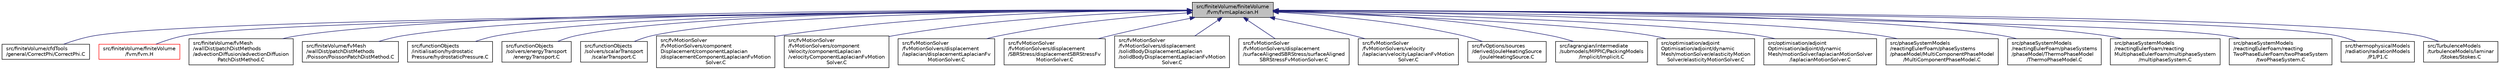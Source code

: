 digraph "src/finiteVolume/finiteVolume/fvm/fvmLaplacian.H"
{
  bgcolor="transparent";
  edge [fontname="Helvetica",fontsize="10",labelfontname="Helvetica",labelfontsize="10"];
  node [fontname="Helvetica",fontsize="10",shape=record];
  Node1 [label="src/finiteVolume/finiteVolume\l/fvm/fvmLaplacian.H",height=0.2,width=0.4,color="black", fillcolor="grey75", style="filled" fontcolor="black"];
  Node1 -> Node2 [dir="back",color="midnightblue",fontsize="10",style="solid",fontname="Helvetica"];
  Node2 [label="src/finiteVolume/cfdTools\l/general/CorrectPhi/CorrectPhi.C",height=0.2,width=0.4,color="black",URL="$CorrectPhi_8C.html"];
  Node1 -> Node3 [dir="back",color="midnightblue",fontsize="10",style="solid",fontname="Helvetica"];
  Node3 [label="src/finiteVolume/finiteVolume\l/fvm/fvm.H",height=0.2,width=0.4,color="red",URL="$fvm_8H.html"];
  Node1 -> Node4 [dir="back",color="midnightblue",fontsize="10",style="solid",fontname="Helvetica"];
  Node4 [label="src/finiteVolume/fvMesh\l/wallDist/patchDistMethods\l/advectionDiffusion/advectionDiffusion\lPatchDistMethod.C",height=0.2,width=0.4,color="black",URL="$advectionDiffusionPatchDistMethod_8C.html"];
  Node1 -> Node5 [dir="back",color="midnightblue",fontsize="10",style="solid",fontname="Helvetica"];
  Node5 [label="src/finiteVolume/fvMesh\l/wallDist/patchDistMethods\l/Poisson/PoissonPatchDistMethod.C",height=0.2,width=0.4,color="black",URL="$PoissonPatchDistMethod_8C.html"];
  Node1 -> Node6 [dir="back",color="midnightblue",fontsize="10",style="solid",fontname="Helvetica"];
  Node6 [label="src/functionObjects\l/initialisation/hydrostatic\lPressure/hydrostaticPressure.C",height=0.2,width=0.4,color="black",URL="$hydrostaticPressure_8C.html"];
  Node1 -> Node7 [dir="back",color="midnightblue",fontsize="10",style="solid",fontname="Helvetica"];
  Node7 [label="src/functionObjects\l/solvers/energyTransport\l/energyTransport.C",height=0.2,width=0.4,color="black",URL="$energyTransport_8C.html"];
  Node1 -> Node8 [dir="back",color="midnightblue",fontsize="10",style="solid",fontname="Helvetica"];
  Node8 [label="src/functionObjects\l/solvers/scalarTransport\l/scalarTransport.C",height=0.2,width=0.4,color="black",URL="$scalarTransport_8C.html"];
  Node1 -> Node9 [dir="back",color="midnightblue",fontsize="10",style="solid",fontname="Helvetica"];
  Node9 [label="src/fvMotionSolver\l/fvMotionSolvers/component\lDisplacement/componentLaplacian\l/displacementComponentLaplacianFvMotion\lSolver.C",height=0.2,width=0.4,color="black",URL="$displacementComponentLaplacianFvMotionSolver_8C.html"];
  Node1 -> Node10 [dir="back",color="midnightblue",fontsize="10",style="solid",fontname="Helvetica"];
  Node10 [label="src/fvMotionSolver\l/fvMotionSolvers/component\lVelocity/componentLaplacian\l/velocityComponentLaplacianFvMotion\lSolver.C",height=0.2,width=0.4,color="black",URL="$velocityComponentLaplacianFvMotionSolver_8C.html"];
  Node1 -> Node11 [dir="back",color="midnightblue",fontsize="10",style="solid",fontname="Helvetica"];
  Node11 [label="src/fvMotionSolver\l/fvMotionSolvers/displacement\l/laplacian/displacementLaplacianFv\lMotionSolver.C",height=0.2,width=0.4,color="black",URL="$displacementLaplacianFvMotionSolver_8C.html"];
  Node1 -> Node12 [dir="back",color="midnightblue",fontsize="10",style="solid",fontname="Helvetica"];
  Node12 [label="src/fvMotionSolver\l/fvMotionSolvers/displacement\l/SBRStress/displacementSBRStressFv\lMotionSolver.C",height=0.2,width=0.4,color="black",URL="$displacementSBRStressFvMotionSolver_8C.html"];
  Node1 -> Node13 [dir="back",color="midnightblue",fontsize="10",style="solid",fontname="Helvetica"];
  Node13 [label="src/fvMotionSolver\l/fvMotionSolvers/displacement\l/solidBodyDisplacementLaplacian\l/solidBodyDisplacementLaplacianFvMotion\lSolver.C",height=0.2,width=0.4,color="black",URL="$solidBodyDisplacementLaplacianFvMotionSolver_8C.html"];
  Node1 -> Node14 [dir="back",color="midnightblue",fontsize="10",style="solid",fontname="Helvetica"];
  Node14 [label="src/fvMotionSolver\l/fvMotionSolvers/displacement\l/surfaceAlignedSBRStress/surfaceAligned\lSBRStressFvMotionSolver.C",height=0.2,width=0.4,color="black",URL="$surfaceAlignedSBRStressFvMotionSolver_8C.html"];
  Node1 -> Node15 [dir="back",color="midnightblue",fontsize="10",style="solid",fontname="Helvetica"];
  Node15 [label="src/fvMotionSolver\l/fvMotionSolvers/velocity\l/laplacian/velocityLaplacianFvMotion\lSolver.C",height=0.2,width=0.4,color="black",URL="$velocityLaplacianFvMotionSolver_8C.html"];
  Node1 -> Node16 [dir="back",color="midnightblue",fontsize="10",style="solid",fontname="Helvetica"];
  Node16 [label="src/fvOptions/sources\l/derived/jouleHeatingSource\l/jouleHeatingSource.C",height=0.2,width=0.4,color="black",URL="$jouleHeatingSource_8C.html"];
  Node1 -> Node17 [dir="back",color="midnightblue",fontsize="10",style="solid",fontname="Helvetica"];
  Node17 [label="src/lagrangian/intermediate\l/submodels/MPPIC/PackingModels\l/Implicit/Implicit.C",height=0.2,width=0.4,color="black",URL="$Implicit_8C.html"];
  Node1 -> Node18 [dir="back",color="midnightblue",fontsize="10",style="solid",fontname="Helvetica"];
  Node18 [label="src/optimisation/adjoint\lOptimisation/adjoint/dynamic\lMesh/motionSolver/elasticityMotion\lSolver/elasticityMotionSolver.C",height=0.2,width=0.4,color="black",URL="$elasticityMotionSolver_8C.html"];
  Node1 -> Node19 [dir="back",color="midnightblue",fontsize="10",style="solid",fontname="Helvetica"];
  Node19 [label="src/optimisation/adjoint\lOptimisation/adjoint/dynamic\lMesh/motionSolver/laplacianMotionSolver\l/laplacianMotionSolver.C",height=0.2,width=0.4,color="black",URL="$laplacianMotionSolver_8C.html"];
  Node1 -> Node20 [dir="back",color="midnightblue",fontsize="10",style="solid",fontname="Helvetica"];
  Node20 [label="src/phaseSystemModels\l/reactingEulerFoam/phaseSystems\l/phaseModel/MultiComponentPhaseModel\l/MultiComponentPhaseModel.C",height=0.2,width=0.4,color="black",URL="$src_2phaseSystemModels_2reactingEulerFoam_2phaseSystems_2phaseModel_2MultiComponentPhaseModel_2MultiComponentPhaseModel_8C.html"];
  Node1 -> Node21 [dir="back",color="midnightblue",fontsize="10",style="solid",fontname="Helvetica"];
  Node21 [label="src/phaseSystemModels\l/reactingEulerFoam/phaseSystems\l/phaseModel/ThermoPhaseModel\l/ThermoPhaseModel.C",height=0.2,width=0.4,color="black",URL="$ThermoPhaseModel_8C.html"];
  Node1 -> Node22 [dir="back",color="midnightblue",fontsize="10",style="solid",fontname="Helvetica"];
  Node22 [label="src/phaseSystemModels\l/reactingEulerFoam/reacting\lMultiphaseEulerFoam/multiphaseSystem\l/multiphaseSystem.C",height=0.2,width=0.4,color="black",URL="$src_2phaseSystemModels_2reactingEulerFoam_2reactingMultiphaseEulerFoam_2multiphaseSystem_2multiphaseSystem_8C.html"];
  Node1 -> Node23 [dir="back",color="midnightblue",fontsize="10",style="solid",fontname="Helvetica"];
  Node23 [label="src/phaseSystemModels\l/reactingEulerFoam/reacting\lTwoPhaseEulerFoam/twoPhaseSystem\l/twoPhaseSystem.C",height=0.2,width=0.4,color="black",URL="$src_2phaseSystemModels_2reactingEulerFoam_2reactingTwoPhaseEulerFoam_2twoPhaseSystem_2twoPhaseSystem_8C.html"];
  Node1 -> Node24 [dir="back",color="midnightblue",fontsize="10",style="solid",fontname="Helvetica"];
  Node24 [label="src/thermophysicalModels\l/radiation/radiationModels\l/P1/P1.C",height=0.2,width=0.4,color="black",URL="$P1_8C.html"];
  Node1 -> Node25 [dir="back",color="midnightblue",fontsize="10",style="solid",fontname="Helvetica"];
  Node25 [label="src/TurbulenceModels\l/turbulenceModels/laminar\l/Stokes/Stokes.C",height=0.2,width=0.4,color="black",URL="$Stokes_8C.html"];
}
